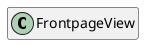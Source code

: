 @startuml
set namespaceSeparator \\
hide members
hide << alias >> circle

class FrontpageView
@enduml
